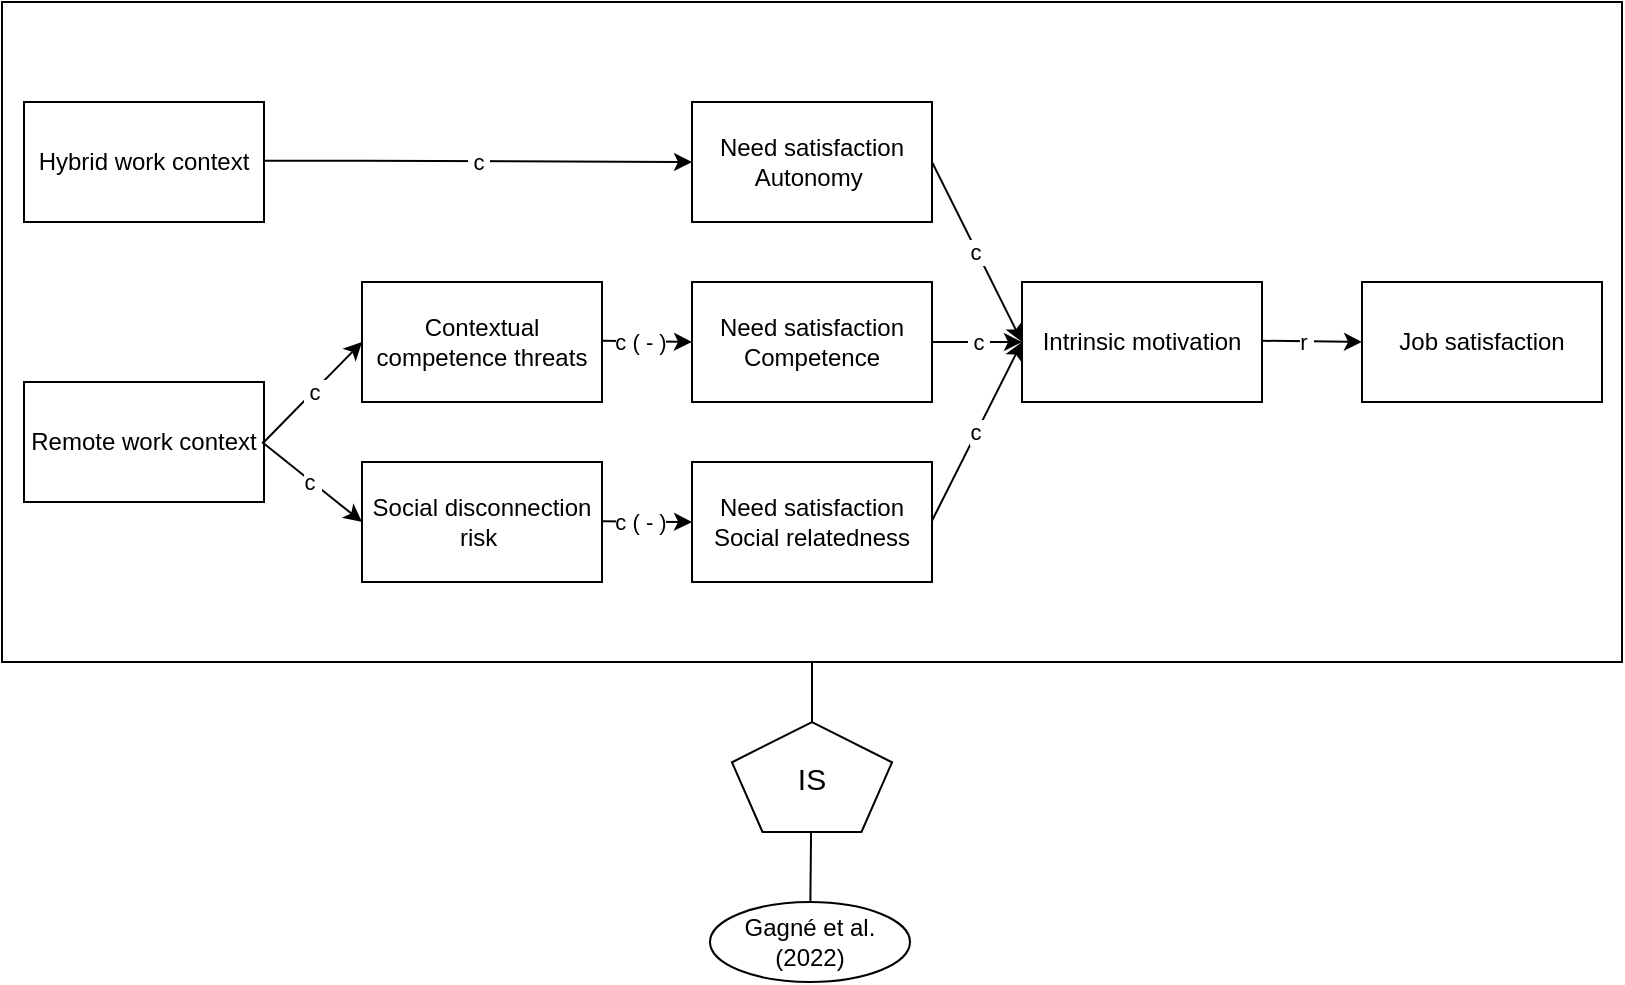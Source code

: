 <mxfile version="27.0.5">
  <diagram name="Seite-1" id="Q07T_7wu7wBfIV6zvKRD">
    <mxGraphModel grid="1" page="1" gridSize="10" guides="1" tooltips="1" connect="1" arrows="1" fold="1" pageScale="1" pageWidth="827" pageHeight="1169" math="0" shadow="0">
      <root>
        <mxCell id="0" />
        <mxCell id="1" parent="0" />
        <mxCell id="SywCwWyUOJSMyxyscF8p-62" value="" style="rounded=0;whiteSpace=wrap;html=1;" vertex="1" parent="1">
          <mxGeometry x="10" y="90" width="810" height="330" as="geometry" />
        </mxCell>
        <mxCell id="kAj6BeM0poP18rOmXLAB-1" value="Remote work context" style="rounded=0;whiteSpace=wrap;html=1;" vertex="1" parent="1">
          <mxGeometry x="21" y="280" width="120" height="60" as="geometry" />
        </mxCell>
        <mxCell id="SywCwWyUOJSMyxyscF8p-1" value="Hybrid work context" style="rounded=0;whiteSpace=wrap;html=1;" vertex="1" parent="1">
          <mxGeometry x="21" y="140" width="120" height="60" as="geometry" />
        </mxCell>
        <mxCell id="SywCwWyUOJSMyxyscF8p-2" value="Contextual competence threats" style="rounded=0;whiteSpace=wrap;html=1;" vertex="1" parent="1">
          <mxGeometry x="190" y="230" width="120" height="60" as="geometry" />
        </mxCell>
        <mxCell id="SywCwWyUOJSMyxyscF8p-3" value="Social disconnection risk&amp;nbsp;" style="rounded=0;whiteSpace=wrap;html=1;" vertex="1" parent="1">
          <mxGeometry x="190" y="320" width="120" height="60" as="geometry" />
        </mxCell>
        <mxCell id="SywCwWyUOJSMyxyscF8p-48" value="&amp;nbsp;c&amp;nbsp;" style="edgeStyle=orthogonalEdgeStyle;rounded=0;orthogonalLoop=1;jettySize=auto;html=1;" edge="1" parent="1" source="SywCwWyUOJSMyxyscF8p-4" target="SywCwWyUOJSMyxyscF8p-7">
          <mxGeometry relative="1" as="geometry" />
        </mxCell>
        <mxCell id="SywCwWyUOJSMyxyscF8p-4" value="Need satisfaction Competence" style="rounded=0;whiteSpace=wrap;html=1;" vertex="1" parent="1">
          <mxGeometry x="355" y="230" width="120" height="60" as="geometry" />
        </mxCell>
        <mxCell id="SywCwWyUOJSMyxyscF8p-5" value="Need satisfaction Social relatedness" style="rounded=0;whiteSpace=wrap;html=1;" vertex="1" parent="1">
          <mxGeometry x="355" y="320" width="120" height="60" as="geometry" />
        </mxCell>
        <mxCell id="SywCwWyUOJSMyxyscF8p-6" value="Need satisfaction Autonomy&amp;nbsp;" style="rounded=0;whiteSpace=wrap;html=1;" vertex="1" parent="1">
          <mxGeometry x="355" y="140" width="120" height="60" as="geometry" />
        </mxCell>
        <mxCell id="SywCwWyUOJSMyxyscF8p-7" value="Intrinsic motivation" style="rounded=0;whiteSpace=wrap;html=1;" vertex="1" parent="1">
          <mxGeometry x="520" y="230" width="120" height="60" as="geometry" />
        </mxCell>
        <mxCell id="SywCwWyUOJSMyxyscF8p-8" value="Job satisfaction" style="rounded=0;whiteSpace=wrap;html=1;" vertex="1" parent="1">
          <mxGeometry x="690" y="230" width="120" height="60" as="geometry" />
        </mxCell>
        <mxCell id="SywCwWyUOJSMyxyscF8p-15" value="" style="endArrow=classic;html=1;rounded=0;entryX=0;entryY=0.5;entryDx=0;entryDy=0;exitX=1;exitY=0.5;exitDx=0;exitDy=0;" edge="1" parent="1" source="kAj6BeM0poP18rOmXLAB-1" target="SywCwWyUOJSMyxyscF8p-2">
          <mxGeometry relative="1" as="geometry">
            <mxPoint x="140" y="300" as="sourcePoint" />
            <mxPoint x="240" y="300" as="targetPoint" />
          </mxGeometry>
        </mxCell>
        <mxCell id="SywCwWyUOJSMyxyscF8p-16" value="&amp;nbsp;c&amp;nbsp;" style="edgeLabel;resizable=0;html=1;;align=center;verticalAlign=middle;" connectable="0" vertex="1" parent="SywCwWyUOJSMyxyscF8p-15">
          <mxGeometry relative="1" as="geometry" />
        </mxCell>
        <mxCell id="SywCwWyUOJSMyxyscF8p-29" value="" style="endArrow=classic;html=1;rounded=0;entryX=0;entryY=0.5;entryDx=0;entryDy=0;" edge="1" parent="1" target="SywCwWyUOJSMyxyscF8p-3">
          <mxGeometry relative="1" as="geometry">
            <mxPoint x="140" y="310" as="sourcePoint" />
            <mxPoint x="240" y="310" as="targetPoint" />
          </mxGeometry>
        </mxCell>
        <mxCell id="SywCwWyUOJSMyxyscF8p-30" value="c&amp;nbsp;" style="edgeLabel;resizable=0;html=1;;align=center;verticalAlign=middle;" connectable="0" vertex="1" parent="SywCwWyUOJSMyxyscF8p-29">
          <mxGeometry relative="1" as="geometry" />
        </mxCell>
        <mxCell id="SywCwWyUOJSMyxyscF8p-38" value="" style="endArrow=classic;html=1;rounded=0;entryX=0;entryY=0.5;entryDx=0;entryDy=0;" edge="1" parent="1" target="SywCwWyUOJSMyxyscF8p-4">
          <mxGeometry relative="1" as="geometry">
            <mxPoint x="310" y="259.37" as="sourcePoint" />
            <mxPoint x="410" y="259.37" as="targetPoint" />
          </mxGeometry>
        </mxCell>
        <mxCell id="SywCwWyUOJSMyxyscF8p-39" value="c ( - )" style="edgeLabel;resizable=0;html=1;;align=center;verticalAlign=middle;" connectable="0" vertex="1" parent="SywCwWyUOJSMyxyscF8p-38">
          <mxGeometry relative="1" as="geometry">
            <mxPoint x="-4" as="offset" />
          </mxGeometry>
        </mxCell>
        <mxCell id="SywCwWyUOJSMyxyscF8p-44" value="" style="endArrow=classic;html=1;rounded=0;entryX=0;entryY=0.5;entryDx=0;entryDy=0;" edge="1" parent="1" target="SywCwWyUOJSMyxyscF8p-7">
          <mxGeometry relative="1" as="geometry">
            <mxPoint x="475" y="349.38" as="sourcePoint" />
            <mxPoint x="575" y="349.38" as="targetPoint" />
          </mxGeometry>
        </mxCell>
        <mxCell id="SywCwWyUOJSMyxyscF8p-45" value="c&amp;nbsp;" style="edgeLabel;resizable=0;html=1;;align=center;verticalAlign=middle;" connectable="0" vertex="1" parent="SywCwWyUOJSMyxyscF8p-44">
          <mxGeometry relative="1" as="geometry" />
        </mxCell>
        <mxCell id="SywCwWyUOJSMyxyscF8p-49" value="" style="endArrow=classic;html=1;rounded=0;entryX=0;entryY=0.5;entryDx=0;entryDy=0;exitX=1;exitY=0.5;exitDx=0;exitDy=0;" edge="1" parent="1" source="SywCwWyUOJSMyxyscF8p-6" target="SywCwWyUOJSMyxyscF8p-7">
          <mxGeometry relative="1" as="geometry">
            <mxPoint x="460" y="169.38" as="sourcePoint" />
            <mxPoint x="560" y="169.38" as="targetPoint" />
          </mxGeometry>
        </mxCell>
        <mxCell id="SywCwWyUOJSMyxyscF8p-50" value="c&amp;nbsp;" style="edgeLabel;resizable=0;html=1;;align=center;verticalAlign=middle;" connectable="0" vertex="1" parent="SywCwWyUOJSMyxyscF8p-49">
          <mxGeometry relative="1" as="geometry" />
        </mxCell>
        <mxCell id="SywCwWyUOJSMyxyscF8p-55" value="" style="endArrow=classic;html=1;rounded=0;entryX=0;entryY=0.5;entryDx=0;entryDy=0;" edge="1" parent="1" target="SywCwWyUOJSMyxyscF8p-8">
          <mxGeometry relative="1" as="geometry">
            <mxPoint x="640" y="259.38" as="sourcePoint" />
            <mxPoint x="740" y="259.38" as="targetPoint" />
          </mxGeometry>
        </mxCell>
        <mxCell id="SywCwWyUOJSMyxyscF8p-56" value="r&amp;nbsp;" style="edgeLabel;resizable=0;html=1;;align=center;verticalAlign=middle;" connectable="0" vertex="1" parent="SywCwWyUOJSMyxyscF8p-55">
          <mxGeometry relative="1" as="geometry">
            <mxPoint x="-3" as="offset" />
          </mxGeometry>
        </mxCell>
        <mxCell id="SywCwWyUOJSMyxyscF8p-59" value="" style="endArrow=classic;html=1;rounded=0;entryX=0;entryY=0.5;entryDx=0;entryDy=0;" edge="1" parent="1" target="SywCwWyUOJSMyxyscF8p-6">
          <mxGeometry relative="1" as="geometry">
            <mxPoint x="141" y="169.38" as="sourcePoint" />
            <mxPoint x="241" y="169.38" as="targetPoint" />
            <Array as="points">
              <mxPoint x="191" y="169.38" />
            </Array>
          </mxGeometry>
        </mxCell>
        <mxCell id="SywCwWyUOJSMyxyscF8p-60" value="&amp;nbsp;c&amp;nbsp;" style="edgeLabel;resizable=0;html=1;;align=center;verticalAlign=middle;" connectable="0" vertex="1" parent="SywCwWyUOJSMyxyscF8p-59">
          <mxGeometry relative="1" as="geometry" />
        </mxCell>
        <mxCell id="SywCwWyUOJSMyxyscF8p-64" value="IS" style="whiteSpace=wrap;html=1;shape=mxgraph.basic.pentagon;fontStyle=0;fontSize=15;" vertex="1" parent="1">
          <mxGeometry x="375" y="450" width="80" height="55" as="geometry" />
        </mxCell>
        <mxCell id="SywCwWyUOJSMyxyscF8p-66" value="" style="endArrow=none;html=1;rounded=0;entryX=0.5;entryY=0;entryDx=0;entryDy=0;entryPerimeter=0;exitX=0.5;exitY=1;exitDx=0;exitDy=0;" edge="1" parent="1" source="SywCwWyUOJSMyxyscF8p-62" target="SywCwWyUOJSMyxyscF8p-64">
          <mxGeometry width="50" height="50" relative="1" as="geometry">
            <mxPoint x="440" y="290" as="sourcePoint" />
            <mxPoint x="490" y="240" as="targetPoint" />
          </mxGeometry>
        </mxCell>
        <mxCell id="SywCwWyUOJSMyxyscF8p-67" value="" style="endArrow=none;html=1;rounded=0;exitX=0.494;exitY=1.008;exitDx=0;exitDy=0;exitPerimeter=0;" edge="1" parent="1" source="SywCwWyUOJSMyxyscF8p-64" target="SywCwWyUOJSMyxyscF8p-68">
          <mxGeometry width="50" height="50" relative="1" as="geometry">
            <mxPoint x="414" y="510" as="sourcePoint" />
            <mxPoint x="414" y="505" as="targetPoint" />
          </mxGeometry>
        </mxCell>
        <mxCell id="SywCwWyUOJSMyxyscF8p-68" value="Gagné et al. (2022)" style="ellipse;whiteSpace=wrap;html=1;align=center;newEdgeStyle={&quot;edgeStyle&quot;:&quot;entityRelationEdgeStyle&quot;,&quot;startArrow&quot;:&quot;none&quot;,&quot;endArrow&quot;:&quot;none&quot;,&quot;segment&quot;:10,&quot;curved&quot;:1,&quot;sourcePerimeterSpacing&quot;:0,&quot;targetPerimeterSpacing&quot;:0};treeFolding=1;treeMoving=1;" vertex="1" parent="1">
          <mxGeometry x="364" y="540" width="100" height="40" as="geometry" />
        </mxCell>
        <mxCell id="l3dY8ASMDzWHVXYXLr4o-3" value="" style="endArrow=classic;html=1;rounded=0;entryX=0;entryY=0.5;entryDx=0;entryDy=0;" edge="1" parent="1" target="SywCwWyUOJSMyxyscF8p-5">
          <mxGeometry relative="1" as="geometry">
            <mxPoint x="310" y="349.6" as="sourcePoint" />
            <mxPoint x="410" y="349.6" as="targetPoint" />
          </mxGeometry>
        </mxCell>
        <mxCell id="l3dY8ASMDzWHVXYXLr4o-4" value="c ( - )" style="edgeLabel;resizable=0;html=1;;align=center;verticalAlign=middle;" connectable="0" vertex="1" parent="l3dY8ASMDzWHVXYXLr4o-3">
          <mxGeometry relative="1" as="geometry">
            <mxPoint x="-4" as="offset" />
          </mxGeometry>
        </mxCell>
      </root>
    </mxGraphModel>
  </diagram>
</mxfile>

